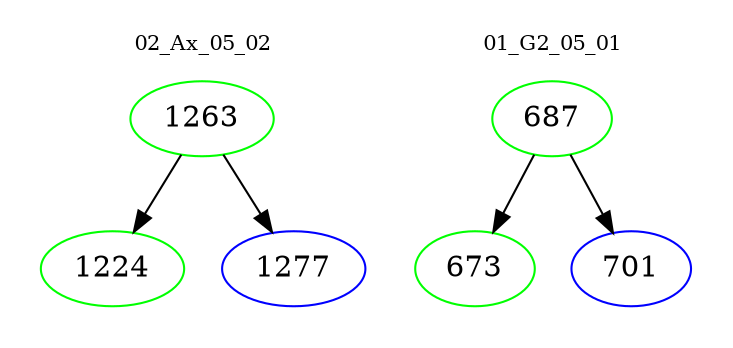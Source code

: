 digraph{
subgraph cluster_0 {
color = white
label = "02_Ax_05_02";
fontsize=10;
T0_1263 [label="1263", color="green"]
T0_1263 -> T0_1224 [color="black"]
T0_1224 [label="1224", color="green"]
T0_1263 -> T0_1277 [color="black"]
T0_1277 [label="1277", color="blue"]
}
subgraph cluster_1 {
color = white
label = "01_G2_05_01";
fontsize=10;
T1_687 [label="687", color="green"]
T1_687 -> T1_673 [color="black"]
T1_673 [label="673", color="green"]
T1_687 -> T1_701 [color="black"]
T1_701 [label="701", color="blue"]
}
}
